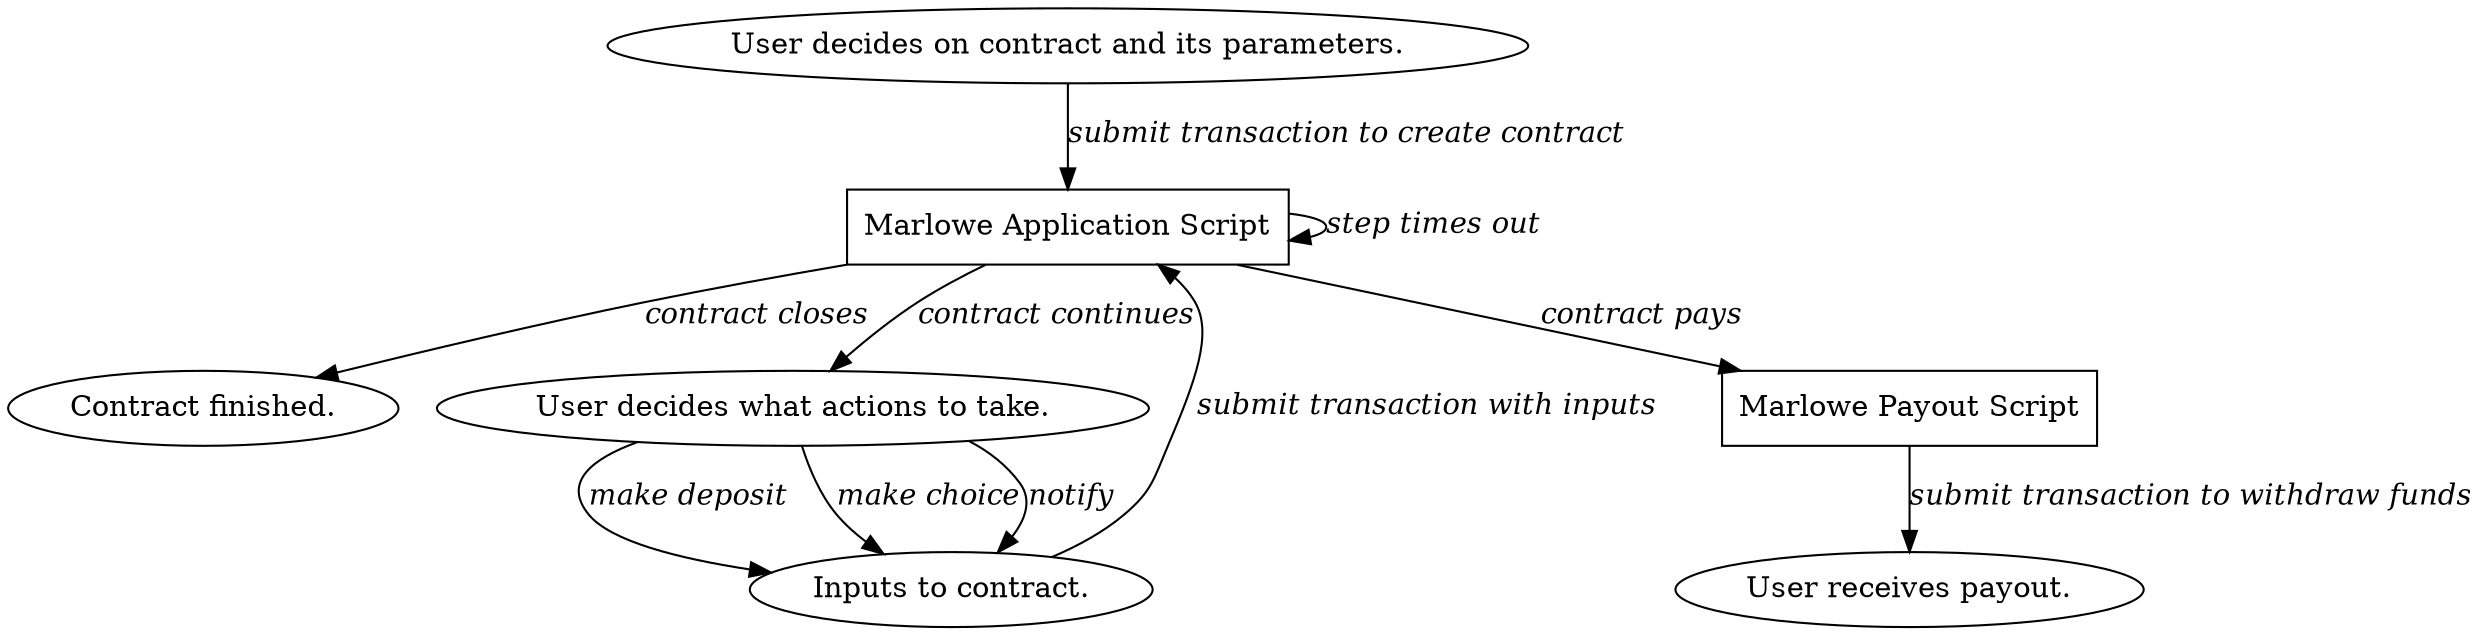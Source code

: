 digraph Lifecycle {


node [shape=box]


UserSelect [shape=oval label="User decides on contract and its parameters."]


ApplicationScript [label="Marlowe Application Script"]

UserSelect -> ApplicationScript [label=<<i>submit transaction to create contract</i>>]

ApplicationScript-> ApplicationScript [label=<<i>step times out</i>>]


Close [shape=oval label="Contract finished."]

ApplicationScript -> Close [label=<<i>contract closes</i>>]


UserDecide [shape=oval label="User decides what actions to take."]

ApplicationScript -> UserDecide [label=<<i>contract continues</i>>]


Inputs [shape=oval label="Inputs to contract."]

UserDecide -> Inputs [label=<<i>make deposit</i>>]

UserDecide -> Inputs [label=<<i>make choice</i>>]

UserDecide -> Inputs [label=<<i>notify</i>>]

Inputs -> ApplicationScript [label=<<i>submit transaction with inputs</i>>]


PayoutScript [label="Marlowe Payout Script"]

ApplicationScript -> PayoutScript [label=<<i>contract pays</i>>]


UserFunds [shape=oval label="User receives payout."]

PayoutScript -> UserFunds [label=<<i>submit transaction to withdraw funds</i>>]


}
